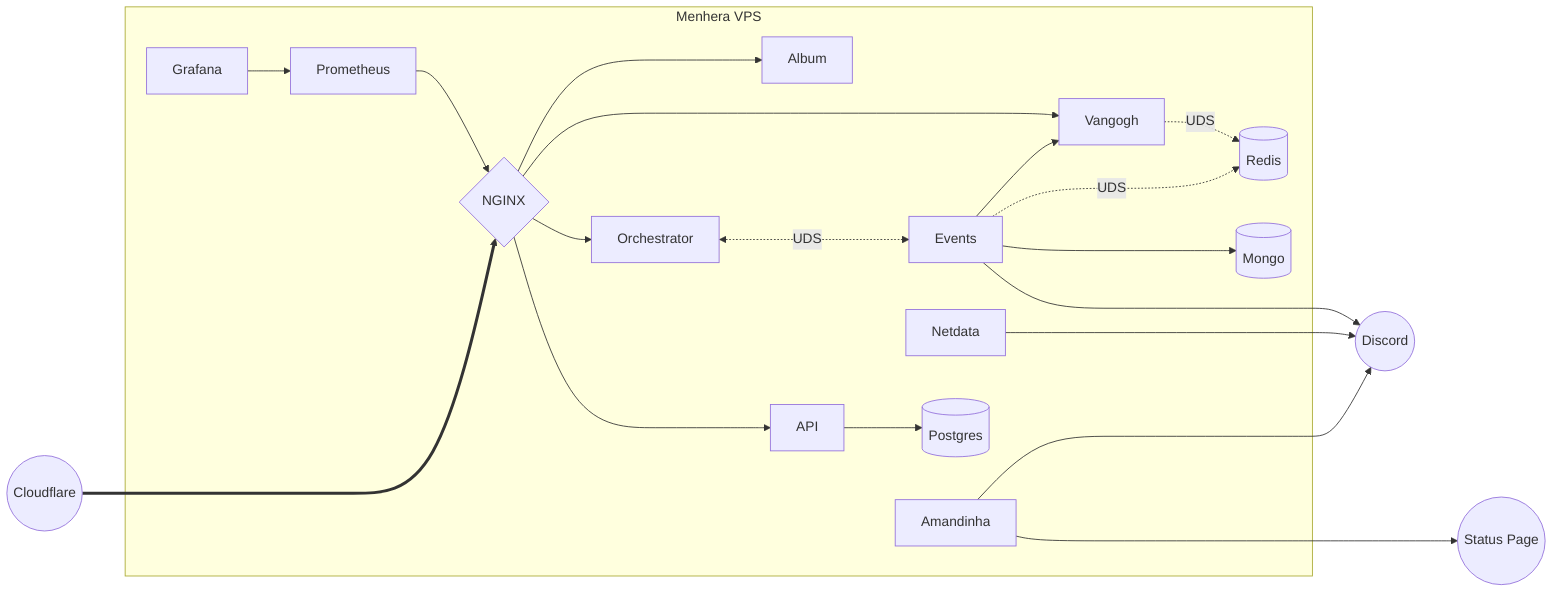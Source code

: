 flowchart LR
    CF((Cloudflare)) ====> NGX{NGINX}
    AM -----> SP((Status Page))
    AM & ND & EV ----> DC((Discord))

    subgraph Menhera VPS

        NGX --> OT[Orchestrator]
        OT<..-> |UDS| EV[Events]
 
        R[(Redis)]
        M[(Mongo)]
        VG[Vangogh]
        AB[Album]
        PG[(Postgres)]
        AM[Amandinha]
        ND[Netdata]
        PT[Prometheus]
        GF[Grafana]
        API
        
        EV & VG .-> |UDS| R
        EV --> VG
        EV ---> M
        API --> PG
        NGX ---> API & AB & VG

        PT --> NGX
        GF --> PT
    end
